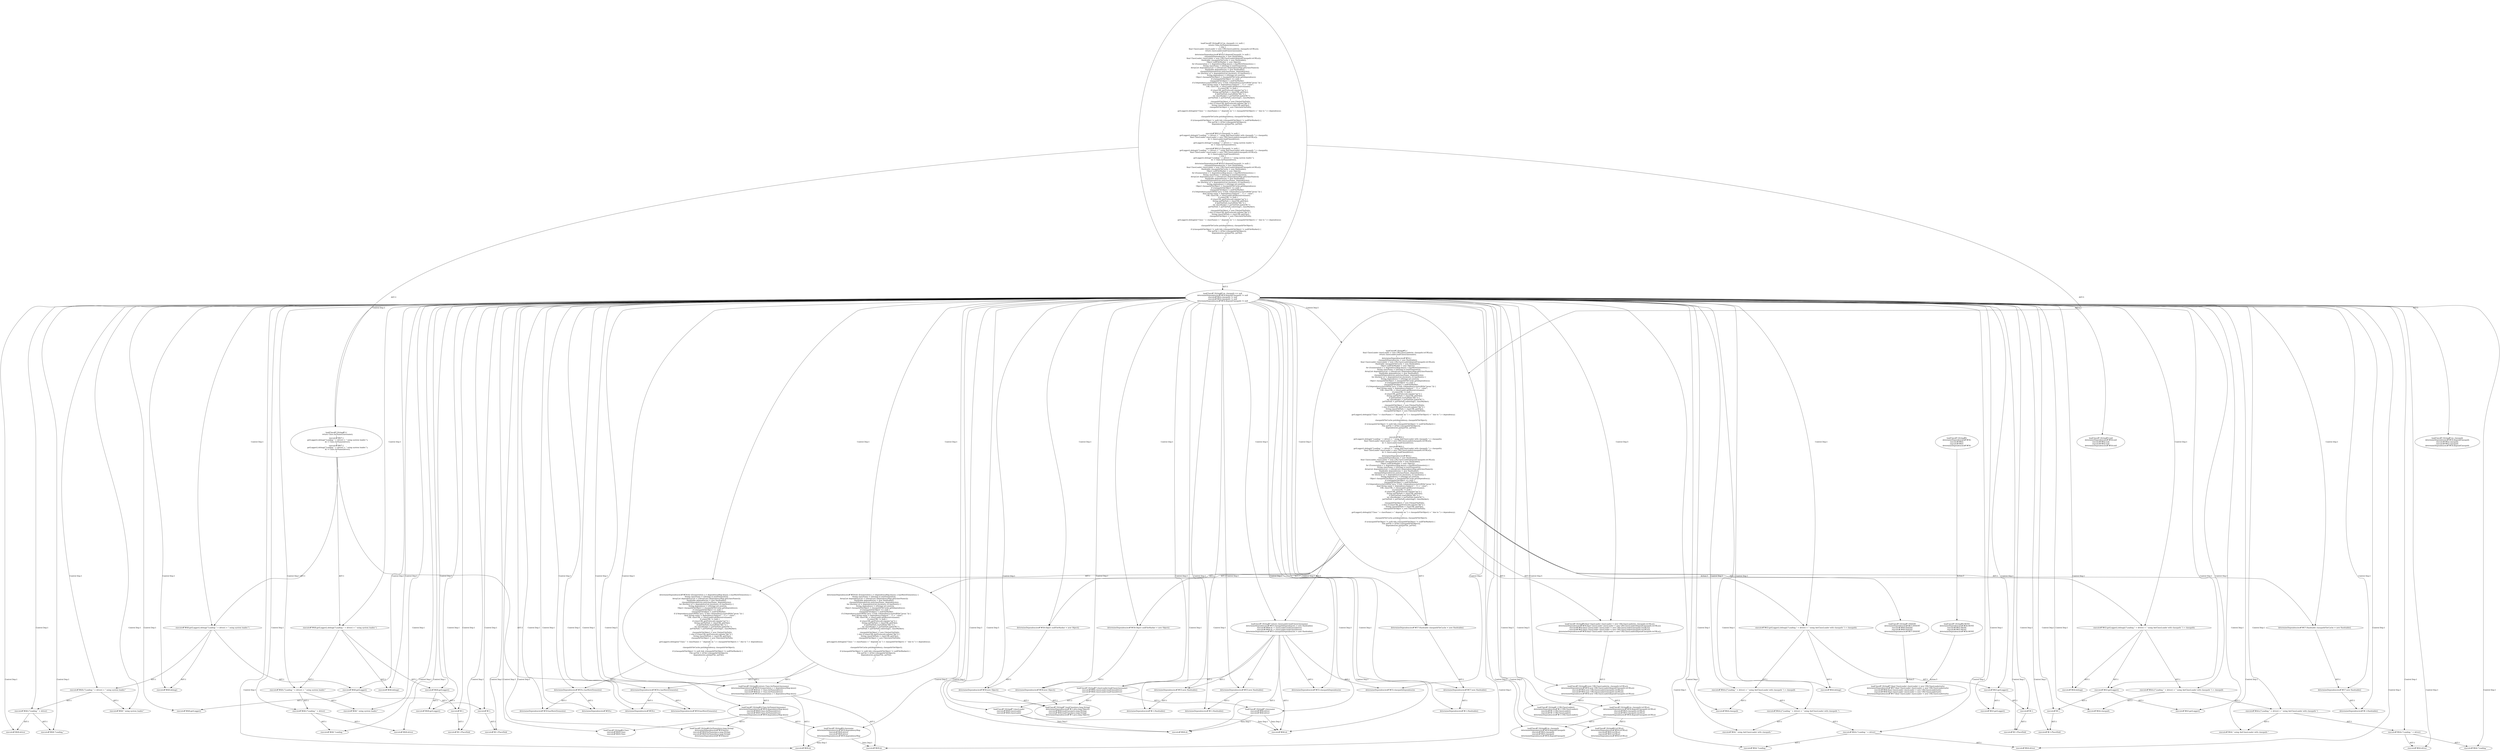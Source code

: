 digraph "Pattern" {
0 [label="loadClass#?,String#7:INSERT
determineDependencies#?#57:INSERT
execute#?#46:INSERT
execute#?#46:INSERT
determineDependencies#?#57:INSERT" shape=ellipse]
1 [label="loadClass#?,String#5:\{
    final ClassLoader classLoader = new URLClassLoader(m_classpath.toURLs());
    return classLoader.loadClass(classname);
\}
determineDependencies#?#54:\{
    classpathDependencies = new Hashtable();
    final ClassLoader classLoader = new URLClassLoader(dependClasspath.toURLs());
    Hashtable classpathFileCache = new Hashtable();
    Object nullFileMarker = new Object();
    for (Enumeration e = dependencyMap.keys(); e.hasMoreElements();) \{
        String className = ((String) (e.nextElement()));
        ArrayList dependencyList = ((ArrayList) (dependencyMap.get(className)));
        Hashtable dependencies = new Hashtable();
        classpathDependencies.put(className, dependencies);
        for (Iterator e2 = dependencyList.iterator(); e2.hasNext();) \{
            String dependency = ((String) (e2.next()));
            Object classpathFileObject = classpathFileCache.get(dependency);
            if (classpathFileObject == null) \{
                classpathFileObject = nullFileMarker;
                if ((!dependency.startsWith(\"java.\")) && (!dependency.startsWith(\"javax.\"))) \{
                    final String name = dependency.replace('.', '/') + \".class\";
                    URL classURL = classLoader.getResource(name);
                    if (classURL != null) \{
                        if (classURL.getProtocol().equals(\"jar\")) \{
                            String jarFilePath = classURL.getFile();
                            if (jarFilePath.startsWith(\"file:\")) \{
                                int classMarker = jarFilePath.indexOf('!');
                                jarFilePath = jarFilePath.substring(5, classMarker);
                            \}
                            classpathFileObject = new File(jarFilePath);
                        \} else if (classURL.getProtocol().equals(\"file\")) \{
                            String classFilePath = classURL.getFile();
                            classpathFileObject = new File(classFilePath);
                        \}
                        getLogger().debug(((((\"Class \" + className) + \" depends on \") + classpathFileObject) + \" due to \") + dependency);
                    \}
                \}
                classpathFileCache.put(dependency, classpathFileObject);
            \}
            if ((classpathFileObject != null) && (classpathFileObject != nullFileMarker)) \{
                File jarFile = ((File) (classpathFileObject));
                dependencies.put(jarFile, jarFile);
            \}
        \}
    \}
\}
execute#?#42:\{
    getLogger().debug(((\"Loading \" + driver) + \" using AntClassLoader with classpath \") + classpath);
    final ClassLoader classLoader = new URLClassLoader(classpath.toURLs());
    dc = classLoader.loadClass(driver);
\}
execute#?#42:\{
    getLogger().debug(((\"Loading \" + driver) + \" using AntClassLoader with classpath \") + classpath);
    final ClassLoader classLoader = new URLClassLoader(classpath.toURLs());
    dc = classLoader.loadClass(driver);
\}
determineDependencies#?#54:\{
    classpathDependencies = new Hashtable();
    final ClassLoader classLoader = new URLClassLoader(dependClasspath.toURLs());
    Hashtable classpathFileCache = new Hashtable();
    Object nullFileMarker = new Object();
    for (Enumeration e = dependencyMap.keys(); e.hasMoreElements();) \{
        String className = ((String) (e.nextElement()));
        ArrayList dependencyList = ((ArrayList) (dependencyMap.get(className)));
        Hashtable dependencies = new Hashtable();
        classpathDependencies.put(className, dependencies);
        for (Iterator e2 = dependencyList.iterator(); e2.hasNext();) \{
            String dependency = ((String) (e2.next()));
            Object classpathFileObject = classpathFileCache.get(dependency);
            if (classpathFileObject == null) \{
                classpathFileObject = nullFileMarker;
                if ((!dependency.startsWith(\"java.\")) && (!dependency.startsWith(\"javax.\"))) \{
                    final String name = dependency.replace('.', '/') + \".class\";
                    URL classURL = classLoader.getResource(name);
                    if (classURL != null) \{
                        if (classURL.getProtocol().equals(\"jar\")) \{
                            String jarFilePath = classURL.getFile();
                            if (jarFilePath.startsWith(\"file:\")) \{
                                int classMarker = jarFilePath.indexOf('!');
                                jarFilePath = jarFilePath.substring(5, classMarker);
                            \}
                            classpathFileObject = new File(jarFilePath);
                        \} else if (classURL.getProtocol().equals(\"file\")) \{
                            String classFilePath = classURL.getFile();
                            classpathFileObject = new File(classFilePath);
                        \}
                        getLogger().debug(((((\"Class \" + className) + \" depends on \") + classpathFileObject) + \" due to \") + dependency);
                    \}
                \}
                classpathFileCache.put(dependency, classpathFileObject);
            \}
            if ((classpathFileObject != null) && (classpathFileObject != nullFileMarker)) \{
                File jarFile = ((File) (classpathFileObject));
                dependencies.put(jarFile, jarFile);
            \}
        \}
    \}
\}" shape=ellipse]
2 [label="loadClass#?,String#3:m_classpath == null
determineDependencies#?#54:dependClasspath != null
execute#?#42:classpath != null
execute#?#42:classpath != null
determineDependencies#?#54:dependClasspath != null" shape=ellipse]
3 [label="loadClass#?,String#3:if (m_classpath == null) \{
    return Class.forName(classname);
\} else \{
    final ClassLoader classLoader = new URLClassLoader(m_classpath.toURLs());
    return classLoader.loadClass(classname);
\}
determineDependencies#?#54:if (dependClasspath != null) \{
    classpathDependencies = new Hashtable();
    final ClassLoader classLoader = new URLClassLoader(dependClasspath.toURLs());
    Hashtable classpathFileCache = new Hashtable();
    Object nullFileMarker = new Object();
    for (Enumeration e = dependencyMap.keys(); e.hasMoreElements();) \{
        String className = ((String) (e.nextElement()));
        ArrayList dependencyList = ((ArrayList) (dependencyMap.get(className)));
        Hashtable dependencies = new Hashtable();
        classpathDependencies.put(className, dependencies);
        for (Iterator e2 = dependencyList.iterator(); e2.hasNext();) \{
            String dependency = ((String) (e2.next()));
            Object classpathFileObject = classpathFileCache.get(dependency);
            if (classpathFileObject == null) \{
                classpathFileObject = nullFileMarker;
                if ((!dependency.startsWith(\"java.\")) && (!dependency.startsWith(\"javax.\"))) \{
                    final String name = dependency.replace('.', '/') + \".class\";
                    URL classURL = classLoader.getResource(name);
                    if (classURL != null) \{
                        if (classURL.getProtocol().equals(\"jar\")) \{
                            String jarFilePath = classURL.getFile();
                            if (jarFilePath.startsWith(\"file:\")) \{
                                int classMarker = jarFilePath.indexOf('!');
                                jarFilePath = jarFilePath.substring(5, classMarker);
                            \}
                            classpathFileObject = new File(jarFilePath);
                        \} else if (classURL.getProtocol().equals(\"file\")) \{
                            String classFilePath = classURL.getFile();
                            classpathFileObject = new File(classFilePath);
                        \}
                        getLogger().debug(((((\"Class \" + className) + \" depends on \") + classpathFileObject) + \" due to \") + dependency);
                    \}
                \}
                classpathFileCache.put(dependency, classpathFileObject);
            \}
            if ((classpathFileObject != null) && (classpathFileObject != nullFileMarker)) \{
                File jarFile = ((File) (classpathFileObject));
                dependencies.put(jarFile, jarFile);
            \}
        \}
    \}
\}
execute#?#42:if (classpath != null) \{
    getLogger().debug(((\"Loading \" + driver) + \" using AntClassLoader with classpath \") + classpath);
    final ClassLoader classLoader = new URLClassLoader(classpath.toURLs());
    dc = classLoader.loadClass(driver);
\} else \{
    getLogger().debug((\"Loading \" + driver) + \" using system loader.\");
    dc = Class.forName(driver);
\}
execute#?#42:if (classpath != null) \{
    getLogger().debug(((\"Loading \" + driver) + \" using AntClassLoader with classpath \") + classpath);
    final ClassLoader classLoader = new URLClassLoader(classpath.toURLs());
    dc = classLoader.loadClass(driver);
\} else \{
    getLogger().debug((\"Loading \" + driver) + \" using system loader.\");
    dc = Class.forName(driver);
\}
determineDependencies#?#54:if (dependClasspath != null) \{
    classpathDependencies = new Hashtable();
    final ClassLoader classLoader = new URLClassLoader(dependClasspath.toURLs());
    Hashtable classpathFileCache = new Hashtable();
    Object nullFileMarker = new Object();
    for (Enumeration e = dependencyMap.keys(); e.hasMoreElements();) \{
        String className = ((String) (e.nextElement()));
        ArrayList dependencyList = ((ArrayList) (dependencyMap.get(className)));
        Hashtable dependencies = new Hashtable();
        classpathDependencies.put(className, dependencies);
        for (Iterator e2 = dependencyList.iterator(); e2.hasNext();) \{
            String dependency = ((String) (e2.next()));
            Object classpathFileObject = classpathFileCache.get(dependency);
            if (classpathFileObject == null) \{
                classpathFileObject = nullFileMarker;
                if ((!dependency.startsWith(\"java.\")) && (!dependency.startsWith(\"javax.\"))) \{
                    final String name = dependency.replace('.', '/') + \".class\";
                    URL classURL = classLoader.getResource(name);
                    if (classURL != null) \{
                        if (classURL.getProtocol().equals(\"jar\")) \{
                            String jarFilePath = classURL.getFile();
                            if (jarFilePath.startsWith(\"file:\")) \{
                                int classMarker = jarFilePath.indexOf('!');
                                jarFilePath = jarFilePath.substring(5, classMarker);
                            \}
                            classpathFileObject = new File(jarFilePath);
                        \} else if (classURL.getProtocol().equals(\"file\")) \{
                            String classFilePath = classURL.getFile();
                            classpathFileObject = new File(classFilePath);
                        \}
                        getLogger().debug(((((\"Class \" + className) + \" depends on \") + classpathFileObject) + \" due to \") + dependency);
                    \}
                \}
                classpathFileCache.put(dependency, classpathFileObject);
            \}
            if ((classpathFileObject != null) && (classpathFileObject != nullFileMarker)) \{
                File jarFile = ((File) (classpathFileObject));
                dependencies.put(jarFile, jarFile);
            \}
        \}
    \}
\}" shape=ellipse]
4 [label="loadClass#?,String#3:m_classpath
determineDependencies#?#54:dependClasspath
execute#?#42:classpath
execute#?#42:classpath
determineDependencies#?#54:dependClasspath" shape=ellipse]
5 [label="loadClass#?,String#3:null
determineDependencies#?#54:null
execute#?#42:null
execute#?#42:null
determineDependencies#?#54:null" shape=ellipse]
6 [label="loadClass#?,String#3:\{
    return Class.forName(classname);
\}
execute#?#47:\{
    getLogger().debug((\"Loading \" + driver) + \" using system loader.\");
    dc = Class.forName(driver);
\}
execute#?#47:\{
    getLogger().debug((\"Loading \" + driver) + \" using system loader.\");
    dc = Class.forName(driver);
\}" shape=ellipse]
7 [label="loadClass#?,String#4:return Class.forName(classname)
determineDependencies#?#59:Enumeration e = dependencyMap.keys()
execute#?#49:dc = Class.forName(driver)
execute#?#49:dc = Class.forName(driver)
determineDependencies#?#59:Enumeration e = dependencyMap.keys()" shape=ellipse]
8 [label="loadClass#?,String#4:Class.forName(classname)
determineDependencies#?#59:dependencyMap.keys()
execute#?#49:Class.forName(driver)
execute#?#49:Class.forName(driver)
determineDependencies#?#59:dependencyMap.keys()" shape=ellipse]
9 [label="loadClass#?,String#4:forName(java.lang.String)
determineDependencies#?#59:keys()
execute#?#49:forName(java.lang.String)
execute#?#49:forName(java.lang.String)
determineDependencies#?#59:keys()" shape=ellipse]
10 [label="loadClass#?,String#4:Class
execute#?#49:Class
execute#?#49:Class" shape=ellipse]
11 [label="loadClass#?,String#4:classname
determineDependencies#?#59:dependencyMap
execute#?#49:driver
execute#?#49:driver
determineDependencies#?#59:dependencyMap" shape=ellipse]
12 [label="loadClass#?,String#6:final ClassLoader classLoader = new URLClassLoader(m_classpath.toURLs())
determineDependencies#?#56:final ClassLoader classLoader = new URLClassLoader(dependClasspath.toURLs())
execute#?#45:final ClassLoader classLoader = new URLClassLoader(classpath.toURLs())
execute#?#45:final ClassLoader classLoader = new URLClassLoader(classpath.toURLs())
determineDependencies#?#56:final ClassLoader classLoader = new URLClassLoader(dependClasspath.toURLs())" shape=ellipse]
13 [label="loadClass#?,String#6:new URLClassLoader(m_classpath.toURLs())
determineDependencies#?#56:new URLClassLoader(dependClasspath.toURLs())
execute#?#45:new URLClassLoader(classpath.toURLs())
execute#?#45:new URLClassLoader(classpath.toURLs())
determineDependencies#?#56:new URLClassLoader(dependClasspath.toURLs())" shape=ellipse]
14 [label="loadClass#?,String#-1:URLClassLoader()
determineDependencies#?#-1:URLClassLoader()
execute#?#-1:URLClassLoader()
execute#?#-1:URLClassLoader()
determineDependencies#?#-1:URLClassLoader()" shape=ellipse]
15 [label="loadClass#?,String#6:m_classpath.toURLs()
determineDependencies#?#56:dependClasspath.toURLs()
execute#?#45:classpath.toURLs()
execute#?#45:classpath.toURLs()
determineDependencies#?#56:dependClasspath.toURLs()" shape=ellipse]
16 [label="loadClass#?,String#6:toURLs()
determineDependencies#?#56:toURLs()
execute#?#45:toURLs()
execute#?#45:toURLs()
determineDependencies#?#56:toURLs()" shape=ellipse]
17 [label="loadClass#?,String#6:m_classpath
determineDependencies#?#56:dependClasspath
execute#?#45:classpath
execute#?#45:classpath
determineDependencies#?#56:dependClasspath" shape=ellipse]
18 [label="loadClass#?,String#7:return classLoader.loadClass(classname)
determineDependencies#?#55:classpathDependencies = new Hashtable()
execute#?#46:dc = classLoader.loadClass(driver)
execute#?#46:dc = classLoader.loadClass(driver)
determineDependencies#?#55:classpathDependencies = new Hashtable()" shape=ellipse]
19 [label="loadClass#?,String#7:classLoader.loadClass(classname)
execute#?#46:classLoader.loadClass(driver)
execute#?#46:classLoader.loadClass(driver)" shape=ellipse]
20 [label="loadClass#?,String#7:loadClass(java.lang.String)
determineDependencies#?#-1:java.lang.Object()
execute#?#46:loadClass(java.lang.String)
execute#?#46:loadClass(java.lang.String)
determineDependencies#?#-1:java.lang.Object()" shape=ellipse]
21 [label="loadClass#?,String#7:classLoader
execute#?#46:classLoader
execute#?#46:classLoader" shape=ellipse]
22 [label="loadClass#?,String#7:classname
execute#?#46:driver
execute#?#46:driver" shape=ellipse]
23 [label="loadClass#?,String#7:final ClassLoader classLoader = new URLClassLoader(urls)
determineDependencies#?#57:final ClassLoader classLoader = new URLClassLoader(urls)
execute#?#46:final ClassLoader classLoader = new URLClassLoader(urls)
execute#?#46:final ClassLoader classLoader = new URLClassLoader(urls)
determineDependencies#?#57:final ClassLoader classLoader = new URLClassLoader(urls)" shape=ellipse]
24 [label="loadClass#?,String#6:MOVE
determineDependencies#?#56:MOVE
execute#?#45:MOVE
execute#?#45:MOVE
determineDependencies#?#56:MOVE" shape=ellipse]
25 [label="loadClass#?,String#6:
determineDependencies#?#56:
execute#?#45:
execute#?#45:
determineDependencies#?#56:" shape=ellipse]
26 [label="determineDependencies#?#59:e" shape=ellipse]
27 [label="determineDependencies#?#55:new Hashtable()" shape=ellipse]
28 [label="determineDependencies#?#-1:Hashtable()" shape=ellipse]
29 [label="determineDependencies#?#58:Object nullFileMarker = new Object()" shape=ellipse]
30 [label="determineDependencies#?#57:Hashtable classpathFileCache = new Hashtable()" shape=ellipse]
31 [label="determineDependencies#?#59:hasMoreElements()" shape=ellipse]
32 [label="determineDependencies#?#55:classpathDependencies" shape=ellipse]
33 [label="determineDependencies#?#-1:Hashtable()" shape=ellipse]
34 [label="determineDependencies#?#58:new Object()" shape=ellipse]
35 [label="determineDependencies#?#59:e.hasMoreElements()" shape=ellipse]
36 [label="determineDependencies#?#57:new Hashtable()" shape=ellipse]
37 [label="determineDependencies#?#59:for (Enumeration e = dependencyMap.keys(); e.hasMoreElements();) \{
    String className = ((String) (e.nextElement()));
    ArrayList dependencyList = ((ArrayList) (dependencyMap.get(className)));
    Hashtable dependencies = new Hashtable();
    classpathDependencies.put(className, dependencies);
    for (Iterator e2 = dependencyList.iterator(); e2.hasNext();) \{
        String dependency = ((String) (e2.next()));
        Object classpathFileObject = classpathFileCache.get(dependency);
        if (classpathFileObject == null) \{
            classpathFileObject = nullFileMarker;
            if ((!dependency.startsWith(\"java.\")) && (!dependency.startsWith(\"javax.\"))) \{
                final String name = dependency.replace('.', '/') + \".class\";
                URL classURL = classLoader.getResource(name);
                if (classURL != null) \{
                    if (classURL.getProtocol().equals(\"jar\")) \{
                        String jarFilePath = classURL.getFile();
                        if (jarFilePath.startsWith(\"file:\")) \{
                            int classMarker = jarFilePath.indexOf('!');
                            jarFilePath = jarFilePath.substring(5, classMarker);
                        \}
                        classpathFileObject = new File(jarFilePath);
                    \} else if (classURL.getProtocol().equals(\"file\")) \{
                        String classFilePath = classURL.getFile();
                        classpathFileObject = new File(classFilePath);
                    \}
                    getLogger().debug(((((\"Class \" + className) + \" depends on \") + classpathFileObject) + \" due to \") + dependency);
                \}
            \}
            classpathFileCache.put(dependency, classpathFileObject);
        \}
        if ((classpathFileObject != null) && (classpathFileObject != nullFileMarker)) \{
            File jarFile = ((File) (classpathFileObject));
            dependencies.put(jarFile, jarFile);
        \}
    \}
\}" shape=ellipse]
38 [label="execute#?#44:(\"Loading \" + driver)" shape=ellipse]
39 [label="execute#?#-1:" shape=ellipse]
40 [label="execute#?#44:\"Loading \"" shape=ellipse]
41 [label="execute#?#44:((\"Loading \" + driver) + \" using AntClassLoader with classpath \")" shape=ellipse]
42 [label="execute#?#43:getLogger()" shape=ellipse]
43 [label="execute#?#46:dc" shape=ellipse]
44 [label="execute#?#43:getLogger()" shape=ellipse]
45 [label="execute#?#43:getLogger().debug(((\"Loading \" + driver) + \" using AntClassLoader with classpath \") + classpath)" shape=ellipse]
46 [label="execute#?#48:\" using system loader.\"" shape=ellipse]
47 [label="execute#?#49:dc" shape=ellipse]
48 [label="execute#?#44:\" using AntClassLoader with classpath \"" shape=ellipse]
49 [label="execute#?#44:((\"Loading \" + driver) + \" using AntClassLoader with classpath \") + classpath" shape=ellipse]
50 [label="execute#?#44:driver" shape=ellipse]
51 [label="execute#?#44:debug()" shape=ellipse]
52 [label="execute#?#48:getLogger()" shape=ellipse]
53 [label="execute#?#44:classpath" shape=ellipse]
54 [label="execute#?#-1:PlaceHold" shape=ellipse]
55 [label="execute#?#48:(\"Loading \" + driver)" shape=ellipse]
56 [label="execute#?#48:getLogger()" shape=ellipse]
57 [label="execute#?#48:debug()" shape=ellipse]
58 [label="execute#?#48:(\"Loading \" + driver) + \" using system loader.\"" shape=ellipse]
59 [label="execute#?#-1:PlaceHold" shape=ellipse]
60 [label="execute#?#48:driver" shape=ellipse]
61 [label="execute#?#48:\"Loading \"" shape=ellipse]
62 [label="execute#?#48:getLogger().debug((\"Loading \" + driver) + \" using system loader.\")" shape=ellipse]
63 [label="execute#?#-1:" shape=ellipse]
64 [label="execute#?#44:classpath" shape=ellipse]
65 [label="execute#?#44:driver" shape=ellipse]
66 [label="execute#?#46:dc" shape=ellipse]
67 [label="execute#?#-1:PlaceHold" shape=ellipse]
68 [label="execute#?#43:getLogger()" shape=ellipse]
69 [label="execute#?#48:(\"Loading \" + driver)" shape=ellipse]
70 [label="execute#?#49:dc" shape=ellipse]
71 [label="execute#?#44:\"Loading \"" shape=ellipse]
72 [label="execute#?#44:\" using AntClassLoader with classpath \"" shape=ellipse]
73 [label="execute#?#-1:PlaceHold" shape=ellipse]
74 [label="execute#?#48:\"Loading \"" shape=ellipse]
75 [label="execute#?#48:\" using system loader.\"" shape=ellipse]
76 [label="execute#?#-1:" shape=ellipse]
77 [label="execute#?#43:getLogger().debug(((\"Loading \" + driver) + \" using AntClassLoader with classpath \") + classpath)" shape=ellipse]
78 [label="execute#?#43:getLogger()" shape=ellipse]
79 [label="execute#?#48:debug()" shape=ellipse]
80 [label="execute#?#48:(\"Loading \" + driver) + \" using system loader.\"" shape=ellipse]
81 [label="execute#?#44:debug()" shape=ellipse]
82 [label="execute#?#44:(\"Loading \" + driver)" shape=ellipse]
83 [label="execute#?#44:((\"Loading \" + driver) + \" using AntClassLoader with classpath \") + classpath" shape=ellipse]
84 [label="execute#?#48:getLogger()" shape=ellipse]
85 [label="execute#?#48:getLogger()" shape=ellipse]
86 [label="execute#?#48:driver" shape=ellipse]
87 [label="execute#?#-1:" shape=ellipse]
88 [label="execute#?#44:((\"Loading \" + driver) + \" using AntClassLoader with classpath \")" shape=ellipse]
89 [label="execute#?#48:getLogger().debug((\"Loading \" + driver) + \" using system loader.\")" shape=ellipse]
90 [label="determineDependencies#?#-1:Hashtable()" shape=ellipse]
91 [label="determineDependencies#?#55:classpathDependencies" shape=ellipse]
92 [label="determineDependencies#?#55:new Hashtable()" shape=ellipse]
93 [label="determineDependencies#?#59:e" shape=ellipse]
94 [label="determineDependencies#?#59:hasMoreElements()" shape=ellipse]
95 [label="determineDependencies#?#57:Hashtable classpathFileCache = new Hashtable()" shape=ellipse]
96 [label="determineDependencies#?#59:e.hasMoreElements()" shape=ellipse]
97 [label="determineDependencies#?#59:for (Enumeration e = dependencyMap.keys(); e.hasMoreElements();) \{
    String className = ((String) (e.nextElement()));
    ArrayList dependencyList = ((ArrayList) (dependencyMap.get(className)));
    Hashtable dependencies = new Hashtable();
    classpathDependencies.put(className, dependencies);
    for (Iterator e2 = dependencyList.iterator(); e2.hasNext();) \{
        String dependency = ((String) (e2.next()));
        Object classpathFileObject = classpathFileCache.get(dependency);
        if (classpathFileObject == null) \{
            classpathFileObject = nullFileMarker;
            if ((!dependency.startsWith(\"java.\")) && (!dependency.startsWith(\"javax.\"))) \{
                final String name = dependency.replace('.', '/') + \".class\";
                URL classURL = classLoader.getResource(name);
                if (classURL != null) \{
                    if (classURL.getProtocol().equals(\"jar\")) \{
                        String jarFilePath = classURL.getFile();
                        if (jarFilePath.startsWith(\"file:\")) \{
                            int classMarker = jarFilePath.indexOf('!');
                            jarFilePath = jarFilePath.substring(5, classMarker);
                        \}
                        classpathFileObject = new File(jarFilePath);
                    \} else if (classURL.getProtocol().equals(\"file\")) \{
                        String classFilePath = classURL.getFile();
                        classpathFileObject = new File(classFilePath);
                    \}
                    getLogger().debug(((((\"Class \" + className) + \" depends on \") + classpathFileObject) + \" due to \") + dependency);
                \}
            \}
            classpathFileCache.put(dependency, classpathFileObject);
        \}
        if ((classpathFileObject != null) && (classpathFileObject != nullFileMarker)) \{
            File jarFile = ((File) (classpathFileObject));
            dependencies.put(jarFile, jarFile);
        \}
    \}
\}" shape=ellipse]
98 [label="determineDependencies#?#-1:Hashtable()" shape=ellipse]
99 [label="determineDependencies#?#58:Object nullFileMarker = new Object()" shape=ellipse]
100 [label="determineDependencies#?#57:new Hashtable()" shape=ellipse]
101 [label="determineDependencies#?#58:new Object()" shape=ellipse]
0 -> 23 [label="Action:5"];
1 -> 0 [label="Action:5"];
1 -> 12 [label="AST:5"];
1 -> 18 [label="AST:5"];
1 -> 29 [label="AST:1"];
1 -> 30 [label="AST:1"];
1 -> 37 [label="AST:1"];
1 -> 45 [label="AST:1"];
1 -> 77 [label="AST:1"];
1 -> 95 [label="AST:1"];
1 -> 97 [label="AST:1"];
1 -> 99 [label="AST:1"];
2 -> 1 [label="Control Dep:5"];
2 -> 4 [label="AST:5"];
2 -> 5 [label="AST:5"];
2 -> 6 [label="Control Dep:3"];
2 -> 7 [label="Control Dep:5"];
2 -> 8 [label="Control Dep:5"];
2 -> 9 [label="Control Dep:5"];
2 -> 10 [label="Control Dep:3"];
2 -> 11 [label="Control Dep:5"];
2 -> 12 [label="Control Dep:5"];
2 -> 13 [label="Control Dep:5"];
2 -> 14 [label="Control Dep:5"];
2 -> 15 [label="Control Dep:5"];
2 -> 16 [label="Control Dep:5"];
2 -> 17 [label="Control Dep:5"];
2 -> 18 [label="Control Dep:5"];
2 -> 19 [label="Control Dep:3"];
2 -> 20 [label="Control Dep:5"];
2 -> 21 [label="Control Dep:3"];
2 -> 22 [label="Control Dep:3"];
2 -> 26 [label="Control Dep:1"];
2 -> 27 [label="Control Dep:1"];
2 -> 28 [label="Control Dep:1"];
2 -> 29 [label="Control Dep:1"];
2 -> 30 [label="Control Dep:1"];
2 -> 31 [label="Control Dep:1"];
2 -> 32 [label="Control Dep:1"];
2 -> 33 [label="Control Dep:1"];
2 -> 34 [label="Control Dep:1"];
2 -> 35 [label="Control Dep:1"];
2 -> 36 [label="Control Dep:1"];
2 -> 37 [label="Control Dep:1"];
2 -> 38 [label="Control Dep:1"];
2 -> 39 [label="Control Dep:1"];
2 -> 40 [label="Control Dep:1"];
2 -> 41 [label="Control Dep:1"];
2 -> 42 [label="Control Dep:1"];
2 -> 43 [label="Control Dep:1"];
2 -> 44 [label="Control Dep:1"];
2 -> 45 [label="Control Dep:1"];
2 -> 46 [label="Control Dep:1"];
2 -> 47 [label="Control Dep:1"];
2 -> 48 [label="Control Dep:1"];
2 -> 49 [label="Control Dep:1"];
2 -> 50 [label="Control Dep:1"];
2 -> 51 [label="Control Dep:1"];
2 -> 52 [label="Control Dep:1"];
2 -> 53 [label="Control Dep:1"];
2 -> 54 [label="Control Dep:1"];
2 -> 55 [label="Control Dep:1"];
2 -> 56 [label="Control Dep:1"];
2 -> 57 [label="Control Dep:1"];
2 -> 58 [label="Control Dep:1"];
2 -> 59 [label="Control Dep:1"];
2 -> 60 [label="Control Dep:1"];
2 -> 61 [label="Control Dep:1"];
2 -> 62 [label="Control Dep:1"];
2 -> 63 [label="Control Dep:1"];
2 -> 64 [label="Control Dep:1"];
2 -> 65 [label="Control Dep:1"];
2 -> 66 [label="Control Dep:1"];
2 -> 67 [label="Control Dep:1"];
2 -> 68 [label="Control Dep:1"];
2 -> 69 [label="Control Dep:1"];
2 -> 70 [label="Control Dep:1"];
2 -> 71 [label="Control Dep:1"];
2 -> 72 [label="Control Dep:1"];
2 -> 73 [label="Control Dep:1"];
2 -> 74 [label="Control Dep:1"];
2 -> 75 [label="Control Dep:1"];
2 -> 76 [label="Control Dep:1"];
2 -> 77 [label="Control Dep:1"];
2 -> 78 [label="Control Dep:1"];
2 -> 79 [label="Control Dep:1"];
2 -> 80 [label="Control Dep:1"];
2 -> 81 [label="Control Dep:1"];
2 -> 82 [label="Control Dep:1"];
2 -> 83 [label="Control Dep:1"];
2 -> 84 [label="Control Dep:1"];
2 -> 85 [label="Control Dep:1"];
2 -> 86 [label="Control Dep:1"];
2 -> 87 [label="Control Dep:1"];
2 -> 88 [label="Control Dep:1"];
2 -> 89 [label="Control Dep:1"];
2 -> 90 [label="Control Dep:1"];
2 -> 91 [label="Control Dep:1"];
2 -> 92 [label="Control Dep:1"];
2 -> 93 [label="Control Dep:1"];
2 -> 94 [label="Control Dep:1"];
2 -> 95 [label="Control Dep:1"];
2 -> 96 [label="Control Dep:1"];
2 -> 97 [label="Control Dep:1"];
2 -> 98 [label="Control Dep:1"];
2 -> 99 [label="Control Dep:1"];
2 -> 100 [label="Control Dep:1"];
2 -> 101 [label="Control Dep:1"];
3 -> 1 [label="AST:5"];
3 -> 2 [label="AST:5"];
3 -> 6 [label="AST:3"];
6 -> 7 [label="AST:3"];
6 -> 62 [label="AST:1"];
6 -> 89 [label="AST:1"];
7 -> 8 [label="AST:5"];
7 -> 47 [label="AST:1"];
7 -> 70 [label="AST:1"];
8 -> 10 [label="AST:3"];
8 -> 9 [label="AST:5"];
8 -> 11 [label="AST:5"];
11 -> 47 [label="Data Dep:1"];
11 -> 70 [label="Data Dep:1"];
12 -> 13 [label="AST:5"];
13 -> 14 [label="AST:5"];
13 -> 15 [label="AST:5"];
15 -> 17 [label="AST:5"];
15 -> 16 [label="AST:5"];
18 -> 19 [label="AST:3"];
18 -> 27 [label="AST:1"];
18 -> 32 [label="AST:1"];
18 -> 43 [label="AST:1"];
18 -> 66 [label="AST:1"];
18 -> 91 [label="AST:1"];
18 -> 92 [label="AST:1"];
19 -> 21 [label="AST:3"];
19 -> 20 [label="AST:3"];
19 -> 22 [label="AST:3"];
21 -> 43 [label="Data Dep:1"];
21 -> 66 [label="Data Dep:1"];
22 -> 43 [label="Data Dep:1"];
22 -> 66 [label="Data Dep:1"];
24 -> 23 [label="Action:5"];
25 -> 24 [label="Action:5"];
27 -> 28 [label="AST:1"];
29 -> 34 [label="AST:1"];
30 -> 36 [label="AST:1"];
34 -> 20 [label="AST:1"];
35 -> 26 [label="AST:1"];
35 -> 31 [label="AST:1"];
36 -> 33 [label="AST:1"];
37 -> 35 [label="AST:1"];
37 -> 7 [label="AST:1"];
38 -> 40 [label="AST:1"];
38 -> 50 [label="AST:1"];
39 -> 59 [label="AST:1"];
41 -> 38 [label="AST:1"];
41 -> 48 [label="AST:1"];
44 -> 39 [label="AST:1"];
44 -> 42 [label="AST:1"];
45 -> 44 [label="AST:1"];
45 -> 51 [label="AST:1"];
45 -> 49 [label="AST:1"];
49 -> 41 [label="AST:1"];
49 -> 53 [label="AST:1"];
52 -> 63 [label="AST:1"];
52 -> 56 [label="AST:1"];
55 -> 61 [label="AST:1"];
55 -> 60 [label="AST:1"];
58 -> 46 [label="AST:1"];
58 -> 55 [label="AST:1"];
62 -> 52 [label="AST:1"];
62 -> 57 [label="AST:1"];
62 -> 58 [label="AST:1"];
63 -> 54 [label="AST:1"];
68 -> 76 [label="AST:1"];
68 -> 78 [label="AST:1"];
69 -> 74 [label="AST:1"];
69 -> 86 [label="AST:1"];
76 -> 67 [label="AST:1"];
77 -> 68 [label="AST:1"];
77 -> 81 [label="AST:1"];
77 -> 83 [label="AST:1"];
80 -> 69 [label="AST:1"];
80 -> 75 [label="AST:1"];
82 -> 65 [label="AST:1"];
82 -> 71 [label="AST:1"];
83 -> 64 [label="AST:1"];
83 -> 88 [label="AST:1"];
84 -> 87 [label="AST:1"];
84 -> 85 [label="AST:1"];
87 -> 73 [label="AST:1"];
88 -> 72 [label="AST:1"];
88 -> 82 [label="AST:1"];
89 -> 79 [label="AST:1"];
89 -> 80 [label="AST:1"];
89 -> 84 [label="AST:1"];
92 -> 90 [label="AST:1"];
95 -> 100 [label="AST:1"];
96 -> 93 [label="AST:1"];
96 -> 94 [label="AST:1"];
97 -> 96 [label="AST:1"];
97 -> 7 [label="AST:1"];
99 -> 101 [label="AST:1"];
100 -> 98 [label="AST:1"];
101 -> 20 [label="AST:1"];
}